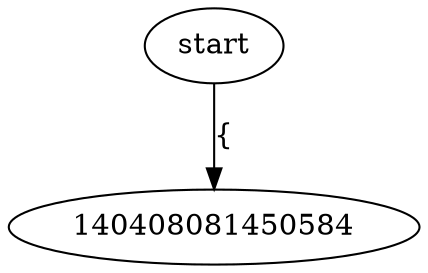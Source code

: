//	File[/Users/lee/Main/Proj/On_BJTU/Compiler_Projects/LiaLEX/fa.cpp] Line[172]	2022-09-29 19:30
digraph NFA{ 
140408081450488 [label = start] 
140408081450488 -> 140408081450584 [label = "{" ] 
} 
